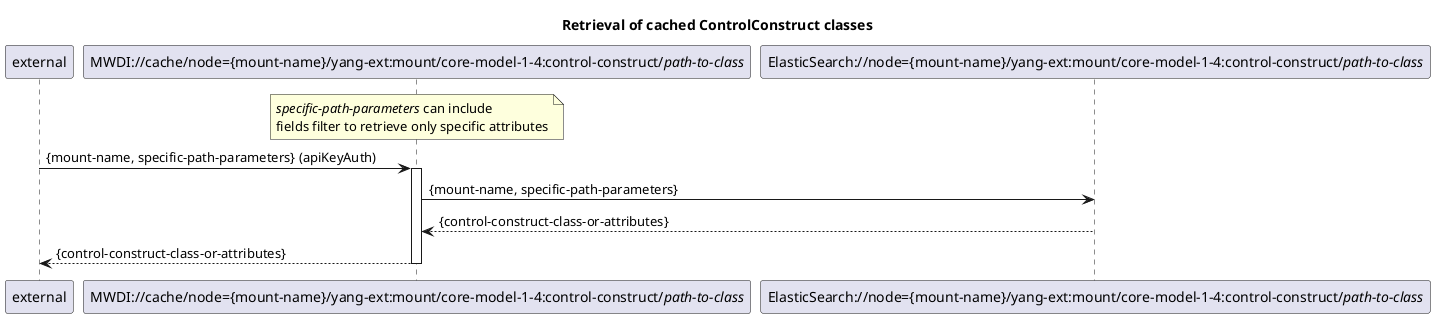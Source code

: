 @startuml 201_CacheRessourcePath
skinparam responseMessageBelowArrow true

title  Retrieval of cached ControlConstruct classes

participant "external" as requestor
participant "MWDI://cache/node={mount-name}/yang-ext:mount/core-model-1-4:control-construct/<i>path-to-class</i>" as CacheControlConstructClass
participant "ElasticSearch://node={mount-name}/yang-ext:mount/core-model-1-4:control-construct/<i>path-to-class</i>" as EsControlConstructClass

note over CacheControlConstructClass: <i>specific-path-parameters</i> can include \nfields filter to retrieve only specific attributes
requestor -> CacheControlConstructClass: {mount-name, specific-path-parameters} (apiKeyAuth)
activate CacheControlConstructClass

CacheControlConstructClass -> EsControlConstructClass: {mount-name, specific-path-parameters}
EsControlConstructClass --> CacheControlConstructClass: {control-construct-class-or-attributes}

CacheControlConstructClass --> requestor: {control-construct-class-or-attributes}
deactivate CacheControlConstructClass

@enduml